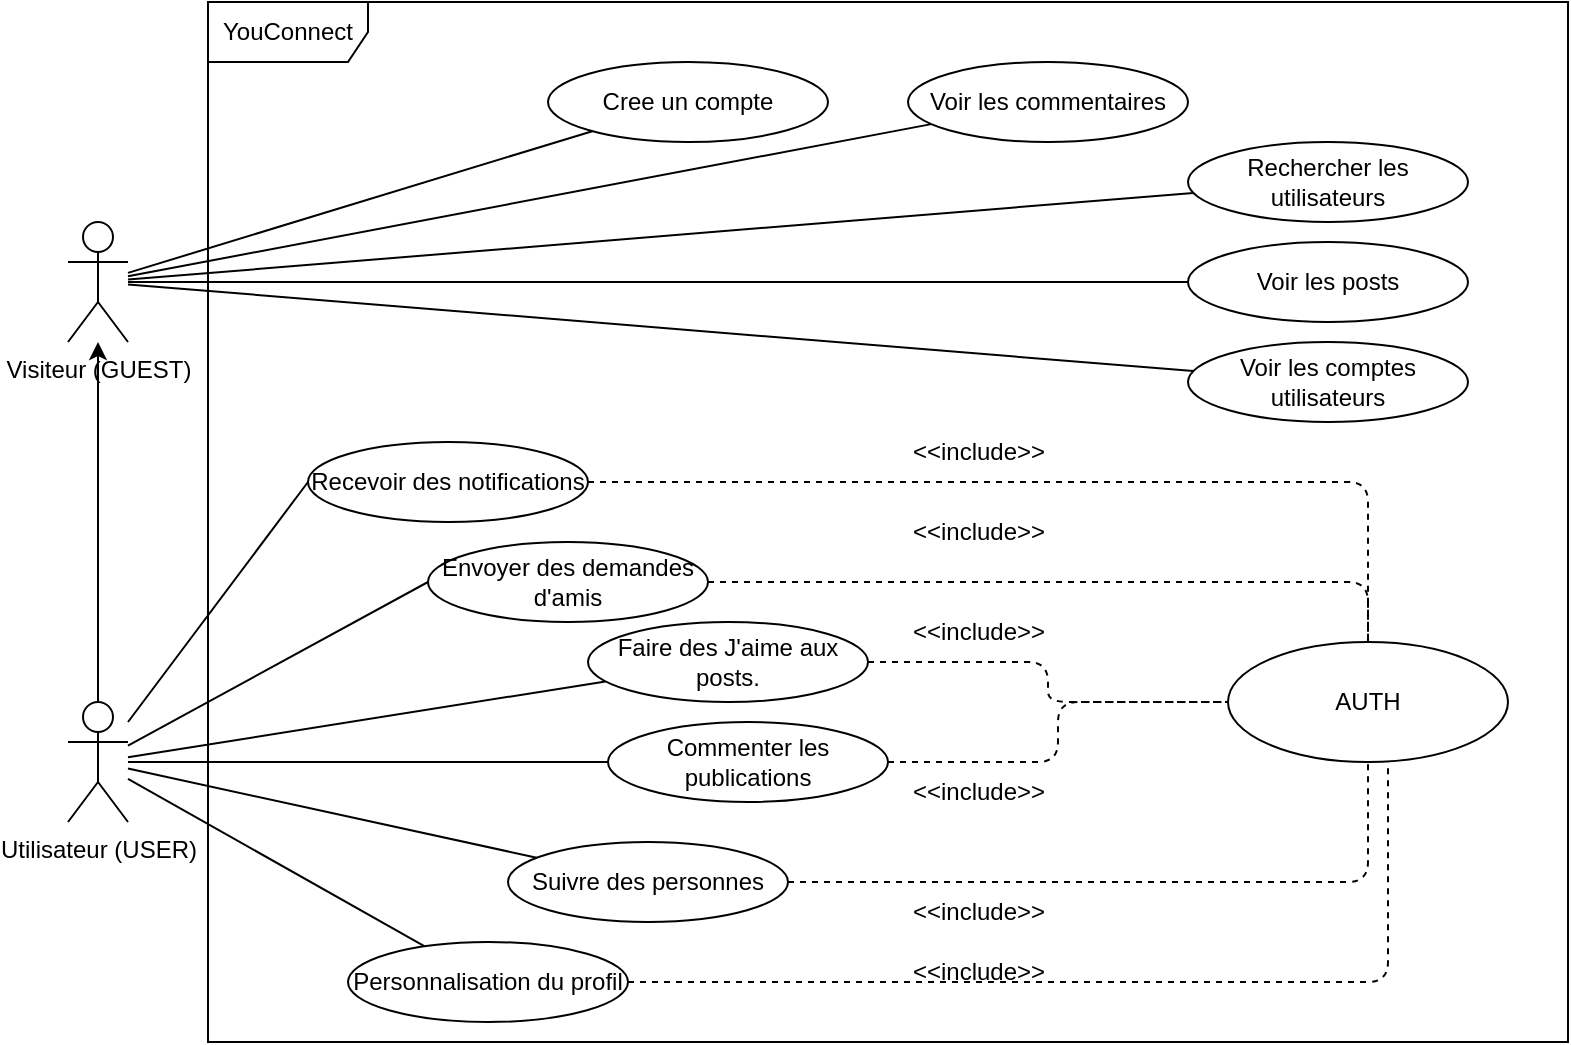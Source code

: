 <mxfile>
    <diagram id="rQV_OC8RgQgXwdcTsbFv" name="Page-1">
        <mxGraphModel dx="933" dy="534" grid="1" gridSize="10" guides="1" tooltips="1" connect="1" arrows="1" fold="1" page="1" pageScale="1" pageWidth="1000" pageHeight="700" math="0" shadow="0">
            <root>
                <mxCell id="0"/>
                <mxCell id="1" parent="0"/>
                <mxCell id="2" value="YouConnect" style="shape=umlFrame;whiteSpace=wrap;html=1;width=80;height=30;movable=0;resizable=0;rotatable=0;deletable=0;editable=0;connectable=0;" vertex="1" parent="1">
                    <mxGeometry x="160" y="90" width="680" height="520" as="geometry"/>
                </mxCell>
                <mxCell id="5" style="edgeStyle=none;html=1;" edge="1" parent="1" source="3" target="4">
                    <mxGeometry relative="1" as="geometry"/>
                </mxCell>
                <mxCell id="3" value="Utilisateur (USER)" style="shape=umlActor;verticalLabelPosition=bottom;verticalAlign=top;html=1;" vertex="1" parent="1">
                    <mxGeometry x="90" y="440" width="30" height="60" as="geometry"/>
                </mxCell>
                <mxCell id="4" value="Visiteur (GUEST)" style="shape=umlActor;verticalLabelPosition=bottom;verticalAlign=top;html=1;" vertex="1" parent="1">
                    <mxGeometry x="90" y="200" width="30" height="60" as="geometry"/>
                </mxCell>
                <mxCell id="6" value="Cree un compte" style="ellipse;whiteSpace=wrap;html=1;" vertex="1" parent="1">
                    <mxGeometry x="330" y="120" width="140" height="40" as="geometry"/>
                </mxCell>
                <mxCell id="9" value="" style="endArrow=none;html=1;" edge="1" parent="1" source="4" target="6">
                    <mxGeometry width="50" height="50" relative="1" as="geometry">
                        <mxPoint x="300" y="260" as="sourcePoint"/>
                        <mxPoint x="350" y="210" as="targetPoint"/>
                    </mxGeometry>
                </mxCell>
                <mxCell id="10" value="Voir les commentaires" style="ellipse;whiteSpace=wrap;html=1;" vertex="1" parent="1">
                    <mxGeometry x="510" y="120" width="140" height="40" as="geometry"/>
                </mxCell>
                <mxCell id="11" value="" style="endArrow=none;html=1;" edge="1" parent="1" source="4" target="10">
                    <mxGeometry width="50" height="50" relative="1" as="geometry">
                        <mxPoint x="130" y="235.424" as="sourcePoint"/>
                        <mxPoint x="362.151" y="164.598" as="targetPoint"/>
                    </mxGeometry>
                </mxCell>
                <mxCell id="13" value="Rechercher les utilisateurs" style="ellipse;whiteSpace=wrap;html=1;" vertex="1" parent="1">
                    <mxGeometry x="650" y="160" width="140" height="40" as="geometry"/>
                </mxCell>
                <mxCell id="14" value="" style="endArrow=none;html=1;" edge="1" parent="1" source="4" target="13">
                    <mxGeometry width="50" height="50" relative="1" as="geometry">
                        <mxPoint x="130" y="238.033" as="sourcePoint"/>
                        <mxPoint x="356.382" y="208.343" as="targetPoint"/>
                    </mxGeometry>
                </mxCell>
                <mxCell id="15" value="AUTH" style="ellipse;whiteSpace=wrap;html=1;" vertex="1" parent="1">
                    <mxGeometry x="670" y="410" width="140" height="60" as="geometry"/>
                </mxCell>
                <mxCell id="16" value="" style="endArrow=none;html=1;entryX=0;entryY=0.5;entryDx=0;entryDy=0;" edge="1" parent="1" source="3" target="17">
                    <mxGeometry width="50" height="50" relative="1" as="geometry">
                        <mxPoint x="130" y="238.861" as="sourcePoint"/>
                        <mxPoint x="442.357" y="215.147" as="targetPoint"/>
                    </mxGeometry>
                </mxCell>
                <mxCell id="28" style="edgeStyle=orthogonalEdgeStyle;html=1;exitX=1;exitY=0.5;exitDx=0;exitDy=0;endArrow=none;endFill=0;dashed=1;" edge="1" parent="1" source="17" target="15">
                    <mxGeometry relative="1" as="geometry"/>
                </mxCell>
                <mxCell id="17" value="Envoyer des demandes d'amis" style="ellipse;whiteSpace=wrap;html=1;" vertex="1" parent="1">
                    <mxGeometry x="270" y="360" width="140" height="40" as="geometry"/>
                </mxCell>
                <mxCell id="18" value="" style="endArrow=none;html=1;" edge="1" parent="1" source="4" target="19">
                    <mxGeometry width="50" height="50" relative="1" as="geometry">
                        <mxPoint x="130" y="238.861" as="sourcePoint"/>
                        <mxPoint x="440" y="270" as="targetPoint"/>
                    </mxGeometry>
                </mxCell>
                <mxCell id="19" value="Voir les posts" style="ellipse;whiteSpace=wrap;html=1;" vertex="1" parent="1">
                    <mxGeometry x="650" y="210" width="140" height="40" as="geometry"/>
                </mxCell>
                <mxCell id="20" value="" style="endArrow=none;html=1;" edge="1" parent="1" target="21" source="4">
                    <mxGeometry width="50" height="50" relative="1" as="geometry">
                        <mxPoint x="-20" y="280" as="sourcePoint"/>
                        <mxPoint x="300" y="320" as="targetPoint"/>
                    </mxGeometry>
                </mxCell>
                <mxCell id="21" value="Voir les comptes utilisateurs" style="ellipse;whiteSpace=wrap;html=1;" vertex="1" parent="1">
                    <mxGeometry x="650" y="260" width="140" height="40" as="geometry"/>
                </mxCell>
                <mxCell id="29" style="edgeStyle=orthogonalEdgeStyle;html=1;exitX=1;exitY=0.5;exitDx=0;exitDy=0;endArrow=none;endFill=0;dashed=1;" edge="1" parent="1" source="22" target="15">
                    <mxGeometry relative="1" as="geometry"/>
                </mxCell>
                <mxCell id="22" value="Faire des J'aime aux posts." style="ellipse;whiteSpace=wrap;html=1;" vertex="1" parent="1">
                    <mxGeometry x="350" y="400" width="140" height="40" as="geometry"/>
                </mxCell>
                <mxCell id="23" value="" style="endArrow=none;html=1;" edge="1" parent="1" source="3" target="22">
                    <mxGeometry width="50" height="50" relative="1" as="geometry">
                        <mxPoint x="130" y="473.881" as="sourcePoint"/>
                        <mxPoint x="319.936" y="396.4" as="targetPoint"/>
                    </mxGeometry>
                </mxCell>
                <mxCell id="30" style="edgeStyle=orthogonalEdgeStyle;html=1;exitX=1;exitY=0.5;exitDx=0;exitDy=0;endArrow=none;endFill=0;dashed=1;" edge="1" parent="1" source="24" target="15">
                    <mxGeometry relative="1" as="geometry"/>
                </mxCell>
                <mxCell id="24" value="Commenter les publications" style="ellipse;whiteSpace=wrap;html=1;" vertex="1" parent="1">
                    <mxGeometry x="360" y="450" width="140" height="40" as="geometry"/>
                </mxCell>
                <mxCell id="25" value="" style="endArrow=none;html=1;" edge="1" parent="1" target="24" source="3">
                    <mxGeometry width="50" height="50" relative="1" as="geometry">
                        <mxPoint x="120" y="518.948" as="sourcePoint"/>
                        <mxPoint x="329.936" y="456.4" as="targetPoint"/>
                    </mxGeometry>
                </mxCell>
                <mxCell id="31" style="edgeStyle=orthogonalEdgeStyle;html=1;exitX=1;exitY=0.5;exitDx=0;exitDy=0;endArrow=none;endFill=0;dashed=1;" edge="1" parent="1" source="26" target="15">
                    <mxGeometry relative="1" as="geometry"/>
                </mxCell>
                <mxCell id="26" value="Suivre des personnes" style="ellipse;whiteSpace=wrap;html=1;" vertex="1" parent="1">
                    <mxGeometry x="310" y="510" width="140" height="40" as="geometry"/>
                </mxCell>
                <mxCell id="27" value="" style="endArrow=none;html=1;" edge="1" parent="1" target="26" source="3">
                    <mxGeometry width="50" height="50" relative="1" as="geometry">
                        <mxPoint x="60" y="520.451" as="sourcePoint"/>
                        <mxPoint x="279.936" y="516.4" as="targetPoint"/>
                    </mxGeometry>
                </mxCell>
                <mxCell id="32" value="&amp;lt;&amp;lt;include&amp;gt;&amp;gt;" style="text;html=1;align=center;verticalAlign=middle;resizable=0;points=[];autosize=1;strokeColor=none;fillColor=none;" vertex="1" parent="1">
                    <mxGeometry x="500" y="530" width="90" height="30" as="geometry"/>
                </mxCell>
                <mxCell id="33" value="&amp;lt;&amp;lt;include&amp;gt;&amp;gt;" style="text;html=1;align=center;verticalAlign=middle;resizable=0;points=[];autosize=1;strokeColor=none;fillColor=none;" vertex="1" parent="1">
                    <mxGeometry x="500" y="470" width="90" height="30" as="geometry"/>
                </mxCell>
                <mxCell id="34" value="&amp;lt;&amp;lt;include&amp;gt;&amp;gt;" style="text;html=1;align=center;verticalAlign=middle;resizable=0;points=[];autosize=1;strokeColor=none;fillColor=none;" vertex="1" parent="1">
                    <mxGeometry x="500" y="390" width="90" height="30" as="geometry"/>
                </mxCell>
                <mxCell id="35" value="&amp;lt;&amp;lt;include&amp;gt;&amp;gt;" style="text;html=1;align=center;verticalAlign=middle;resizable=0;points=[];autosize=1;strokeColor=none;fillColor=none;" vertex="1" parent="1">
                    <mxGeometry x="500" y="340" width="90" height="30" as="geometry"/>
                </mxCell>
                <mxCell id="36" value="Personnalisation du profil" style="ellipse;whiteSpace=wrap;html=1;" vertex="1" parent="1">
                    <mxGeometry x="230" y="560" width="140" height="40" as="geometry"/>
                </mxCell>
                <mxCell id="37" value="" style="endArrow=none;html=1;" edge="1" parent="1" source="3" target="36">
                    <mxGeometry width="50" height="50" relative="1" as="geometry">
                        <mxPoint x="130" y="483.271" as="sourcePoint"/>
                        <mxPoint x="334.42" y="527.842" as="targetPoint"/>
                    </mxGeometry>
                </mxCell>
                <mxCell id="38" value="&amp;lt;&amp;lt;include&amp;gt;&amp;gt;" style="text;html=1;align=center;verticalAlign=middle;resizable=0;points=[];autosize=1;strokeColor=none;fillColor=none;" vertex="1" parent="1">
                    <mxGeometry x="500" y="560" width="90" height="30" as="geometry"/>
                </mxCell>
                <mxCell id="39" style="edgeStyle=orthogonalEdgeStyle;html=1;endArrow=none;endFill=0;dashed=1;" edge="1" parent="1" source="36" target="15">
                    <mxGeometry relative="1" as="geometry">
                        <mxPoint x="460" y="540" as="sourcePoint"/>
                        <mxPoint x="750" y="480" as="targetPoint"/>
                        <Array as="points">
                            <mxPoint x="750" y="580"/>
                        </Array>
                    </mxGeometry>
                </mxCell>
                <mxCell id="40" value="Recevoir des notifications" style="ellipse;whiteSpace=wrap;html=1;" vertex="1" parent="1">
                    <mxGeometry x="210" y="310" width="140" height="40" as="geometry"/>
                </mxCell>
                <mxCell id="41" value="" style="endArrow=none;html=1;entryX=0;entryY=0.5;entryDx=0;entryDy=0;" edge="1" parent="1" source="3" target="40">
                    <mxGeometry width="50" height="50" relative="1" as="geometry">
                        <mxPoint x="130" y="473.878" as="sourcePoint"/>
                        <mxPoint x="319.858" y="396.385" as="targetPoint"/>
                    </mxGeometry>
                </mxCell>
                <mxCell id="42" style="edgeStyle=orthogonalEdgeStyle;html=1;endArrow=none;endFill=0;dashed=1;" edge="1" parent="1" source="40" target="15">
                    <mxGeometry relative="1" as="geometry">
                        <mxPoint x="440" y="330" as="sourcePoint"/>
                        <mxPoint x="760" y="370" as="targetPoint"/>
                    </mxGeometry>
                </mxCell>
                <mxCell id="43" value="&amp;lt;&amp;lt;include&amp;gt;&amp;gt;" style="text;html=1;align=center;verticalAlign=middle;resizable=0;points=[];autosize=1;strokeColor=none;fillColor=none;" vertex="1" parent="1">
                    <mxGeometry x="500" y="300" width="90" height="30" as="geometry"/>
                </mxCell>
            </root>
        </mxGraphModel>
    </diagram>
</mxfile>